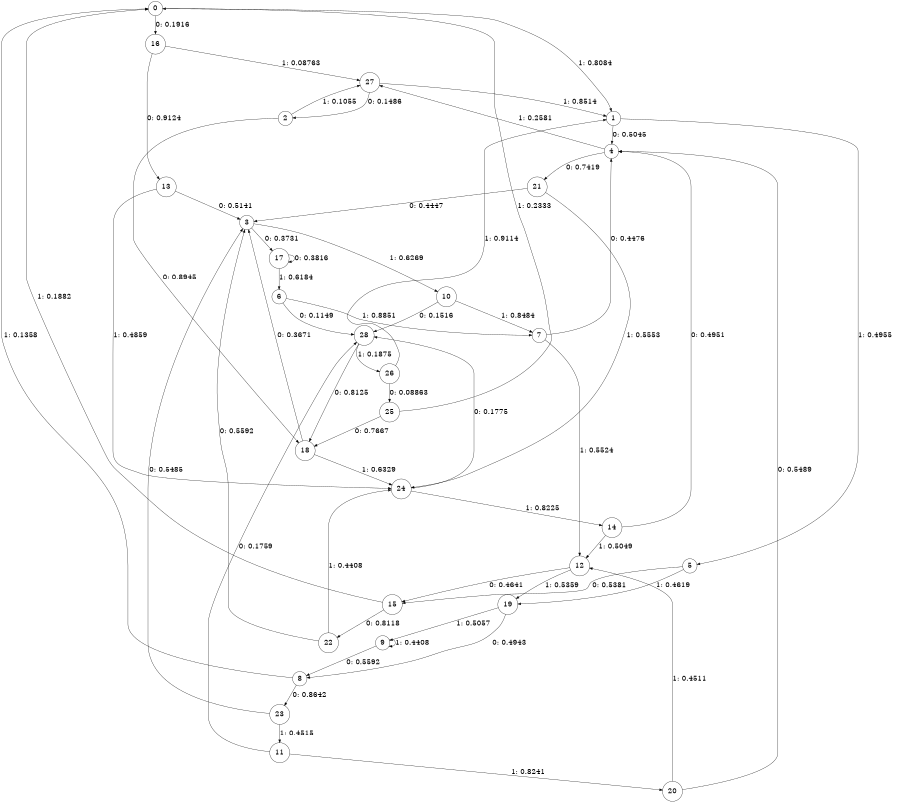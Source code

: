 digraph "ch13faceL8" {
size = "6,8.5";
ratio = "fill";
node [shape = circle];
node [fontsize = 24];
edge [fontsize = 24];
0 -> 16 [label = "0: 0.1916   "];
0 -> 1 [label = "1: 0.8084   "];
1 -> 4 [label = "0: 0.5045   "];
1 -> 5 [label = "1: 0.4955   "];
2 -> 18 [label = "0: 0.8945   "];
2 -> 27 [label = "1: 0.1055   "];
3 -> 17 [label = "0: 0.3731   "];
3 -> 10 [label = "1: 0.6269   "];
4 -> 21 [label = "0: 0.7419   "];
4 -> 27 [label = "1: 0.2581   "];
5 -> 15 [label = "0: 0.5381   "];
5 -> 19 [label = "1: 0.4619   "];
6 -> 28 [label = "0: 0.1149   "];
6 -> 7 [label = "1: 0.8851   "];
7 -> 4 [label = "0: 0.4476   "];
7 -> 12 [label = "1: 0.5524   "];
8 -> 23 [label = "0: 0.8642   "];
8 -> 0 [label = "1: 0.1358   "];
9 -> 8 [label = "0: 0.5592   "];
9 -> 9 [label = "1: 0.4408   "];
10 -> 28 [label = "0: 0.1516   "];
10 -> 7 [label = "1: 0.8484   "];
11 -> 28 [label = "0: 0.1759   "];
11 -> 20 [label = "1: 0.8241   "];
12 -> 15 [label = "0: 0.4641   "];
12 -> 19 [label = "1: 0.5359   "];
13 -> 3 [label = "0: 0.5141   "];
13 -> 24 [label = "1: 0.4859   "];
14 -> 4 [label = "0: 0.4951   "];
14 -> 12 [label = "1: 0.5049   "];
15 -> 22 [label = "0: 0.8118   "];
15 -> 0 [label = "1: 0.1882   "];
16 -> 13 [label = "0: 0.9124   "];
16 -> 27 [label = "1: 0.08763  "];
17 -> 17 [label = "0: 0.3816   "];
17 -> 6 [label = "1: 0.6184   "];
18 -> 3 [label = "0: 0.3671   "];
18 -> 24 [label = "1: 0.6329   "];
19 -> 8 [label = "0: 0.4943   "];
19 -> 9 [label = "1: 0.5057   "];
20 -> 4 [label = "0: 0.5489   "];
20 -> 12 [label = "1: 0.4511   "];
21 -> 3 [label = "0: 0.4447   "];
21 -> 24 [label = "1: 0.5553   "];
22 -> 3 [label = "0: 0.5592   "];
22 -> 24 [label = "1: 0.4408   "];
23 -> 3 [label = "0: 0.5485   "];
23 -> 11 [label = "1: 0.4515   "];
24 -> 28 [label = "0: 0.1775   "];
24 -> 14 [label = "1: 0.8225   "];
25 -> 18 [label = "0: 0.7667   "];
25 -> 0 [label = "1: 0.2333   "];
26 -> 25 [label = "0: 0.08863  "];
26 -> 1 [label = "1: 0.9114   "];
27 -> 2 [label = "0: 0.1486   "];
27 -> 1 [label = "1: 0.8514   "];
28 -> 18 [label = "0: 0.8125   "];
28 -> 26 [label = "1: 0.1875   "];
}